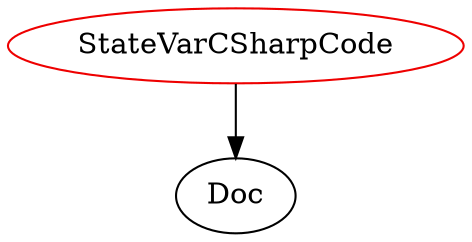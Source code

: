 digraph statevarcsharpcode{
StateVarCSharpCode -> Doc;
StateVarCSharpCode	[shape=oval, color=red2, label="StateVarCSharpCode"];
}

